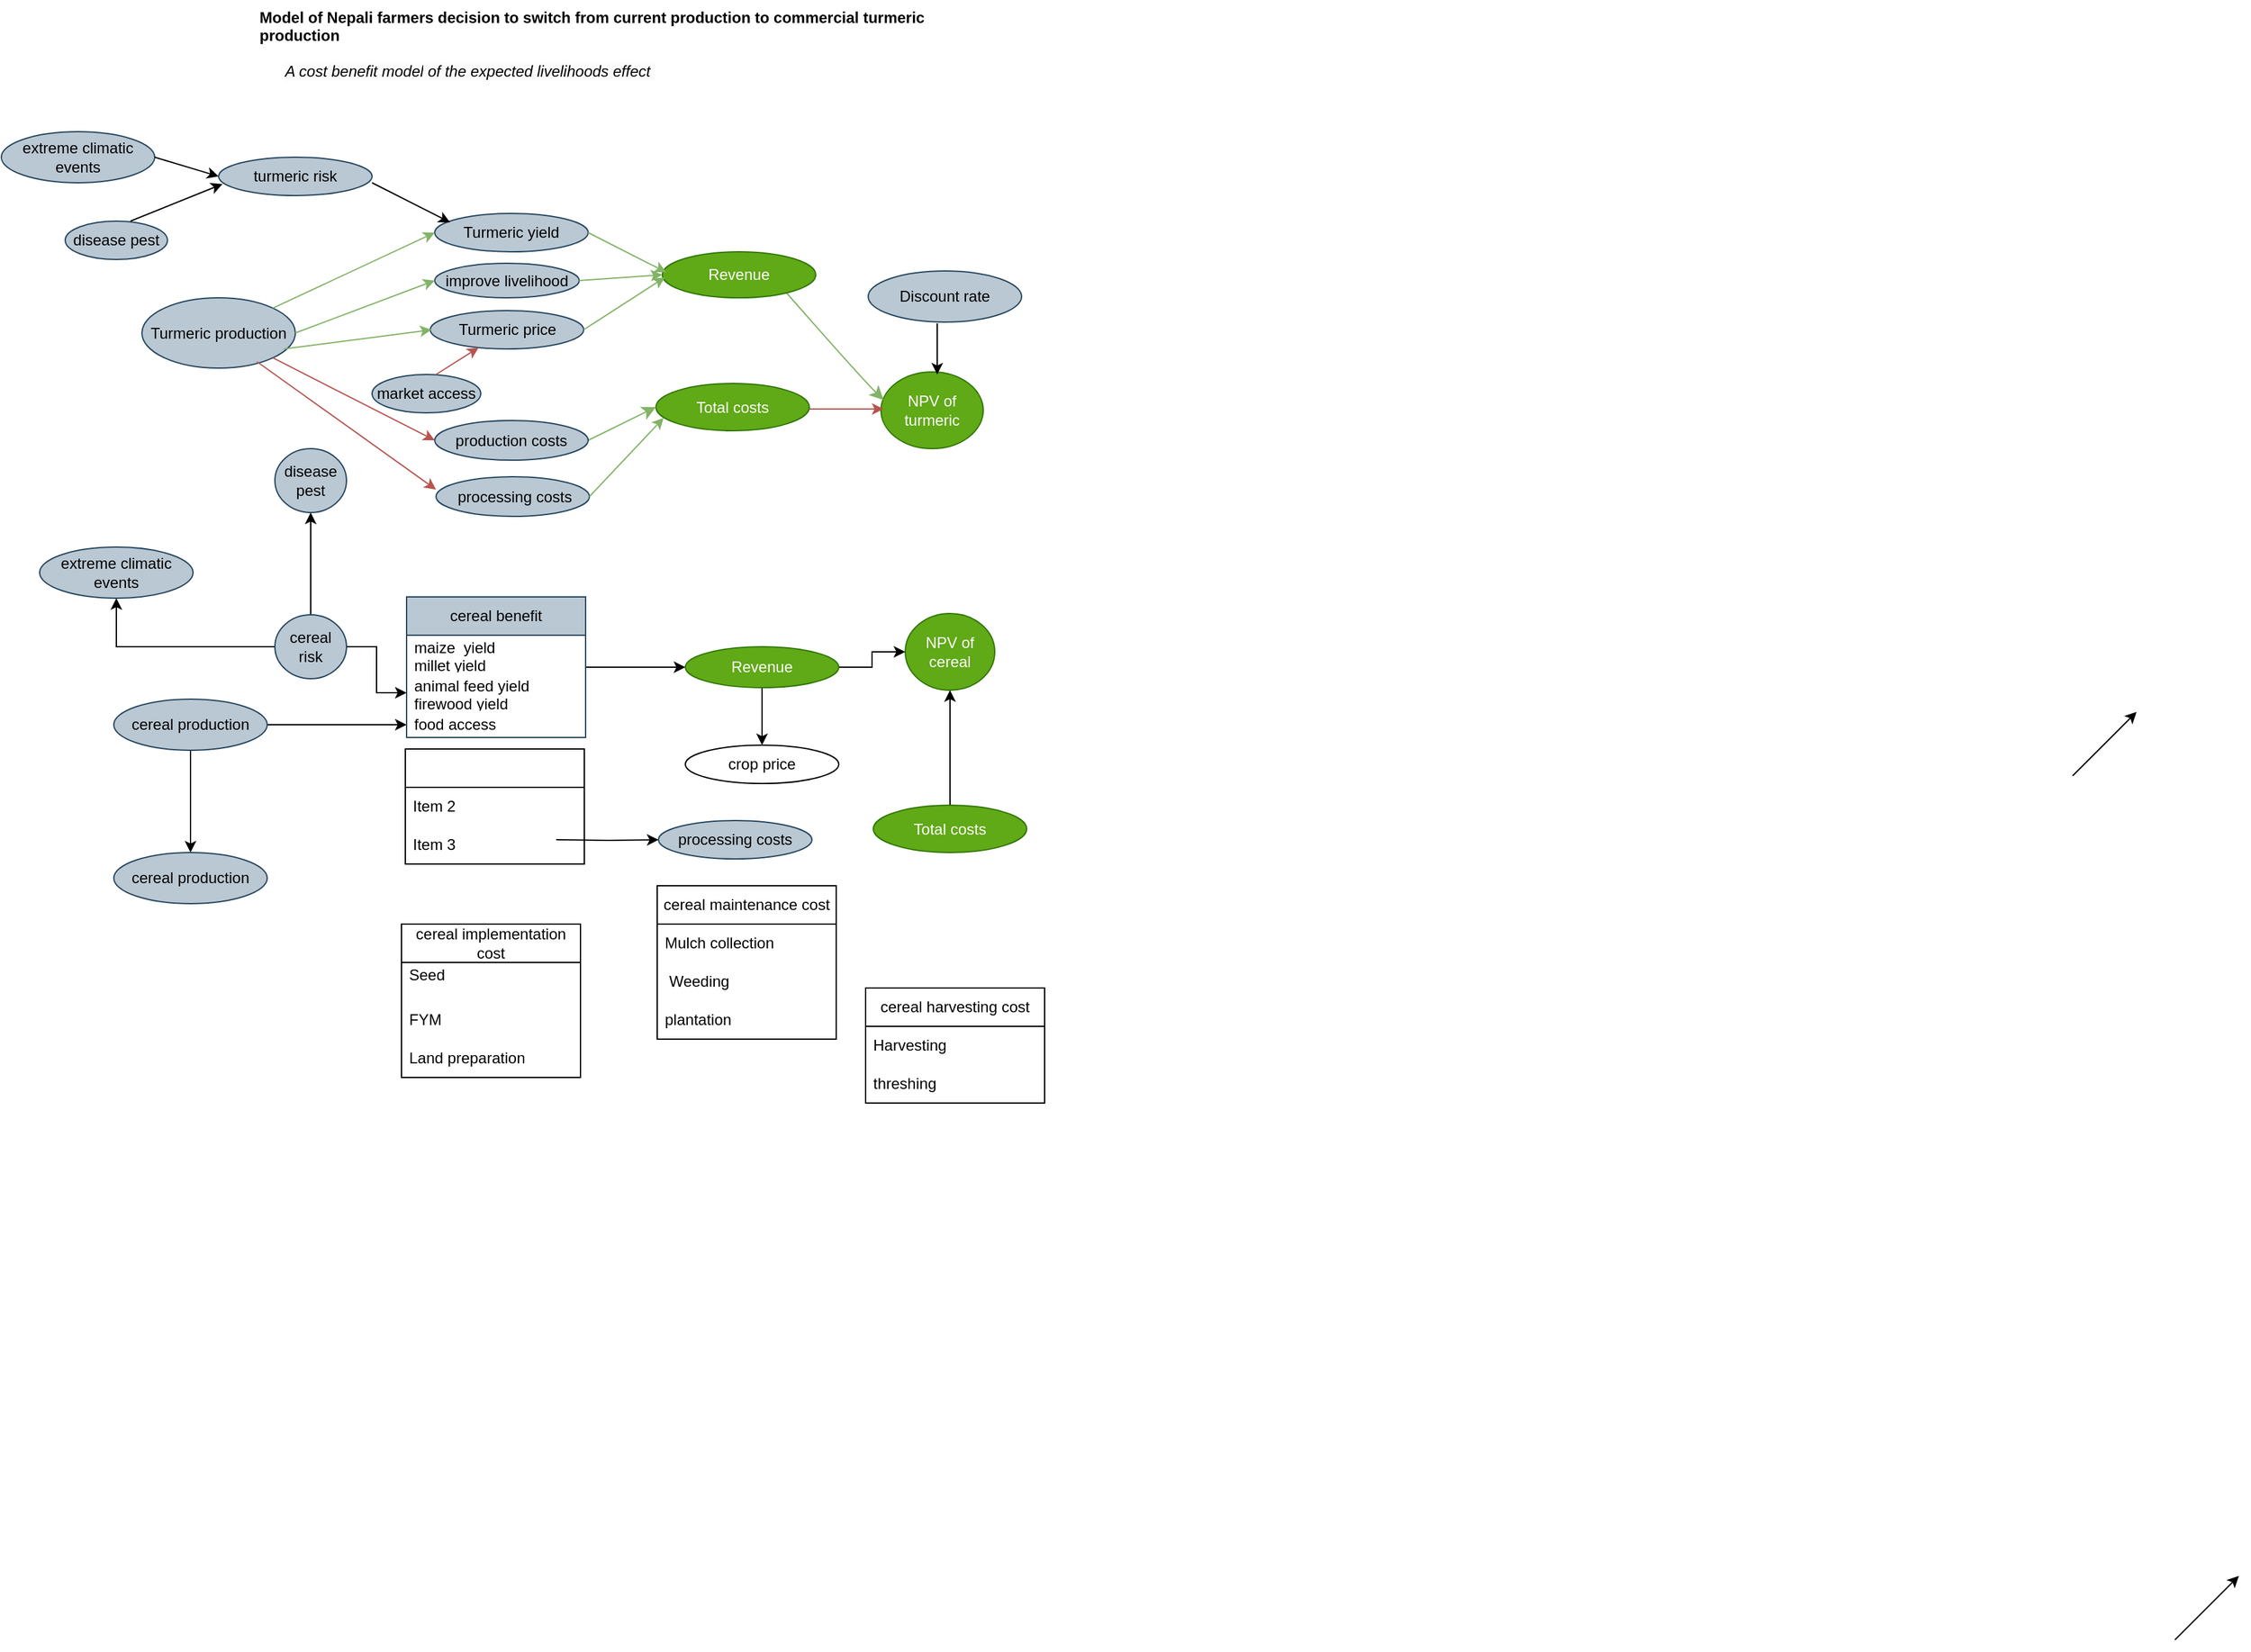 <mxfile version="22.1.8" type="github">
  <diagram id="RfpzjJQe_nUU93gx4Dxn" name="Page-1">
    <mxGraphModel dx="954" dy="647" grid="1" gridSize="10" guides="1" tooltips="1" connect="1" arrows="1" fold="1" page="1" pageScale="1" pageWidth="850" pageHeight="1100" background="none" math="0" shadow="0">
      <root>
        <mxCell id="0" />
        <mxCell id="1" parent="0" />
        <mxCell id="qbSNNWnGffYOng-eK7Mu-39" value="" style="edgeStyle=orthogonalEdgeStyle;rounded=0;orthogonalLoop=1;jettySize=auto;html=1;" parent="1" source="vRBI4vWx7eo8pq1-qWPK-1" target="qbSNNWnGffYOng-eK7Mu-26" edge="1">
          <mxGeometry relative="1" as="geometry" />
        </mxCell>
        <mxCell id="qbSNNWnGffYOng-eK7Mu-47" value="" style="edgeStyle=orthogonalEdgeStyle;rounded=0;orthogonalLoop=1;jettySize=auto;html=1;" parent="1" source="vRBI4vWx7eo8pq1-qWPK-1" target="qbSNNWnGffYOng-eK7Mu-46" edge="1">
          <mxGeometry relative="1" as="geometry" />
        </mxCell>
        <mxCell id="vRBI4vWx7eo8pq1-qWPK-1" value="cereal production" style="ellipse;whiteSpace=wrap;html=1;fontSize=12;strokeWidth=1;fillColor=#bac8d3;strokeColor=#23445d;" parent="1" vertex="1">
          <mxGeometry x="838" y="564" width="120" height="40" as="geometry" />
        </mxCell>
        <mxCell id="vRBI4vWx7eo8pq1-qWPK-2" value="Model of Nepali farmers decision to switch from current production to commercial turmeric production" style="text;whiteSpace=wrap;fontSize=12;fontStyle=1;strokeWidth=1;" parent="1" vertex="1">
          <mxGeometry x="950" y="17" width="560" height="60" as="geometry" />
        </mxCell>
        <mxCell id="vRBI4vWx7eo8pq1-qWPK-3" value="&lt;span style=&quot;color: rgb(0, 0, 0); font-family: Helvetica; font-size: 12px; font-style: italic; font-variant-ligatures: normal; font-variant-caps: normal; letter-spacing: normal; orphans: 2; text-align: left; text-indent: 0px; text-transform: none; widows: 2; word-spacing: 0px; -webkit-text-stroke-width: 0px; background-color: rgb(251, 251, 251); text-decoration-thickness: initial; float: none; display: inline !important;&quot;&gt;A cost benefit model&lt;/span&gt;&lt;span style=&quot;color: rgb(0, 0, 0); font-family: Helvetica; font-size: 12px; font-style: italic; font-variant-ligatures: normal; font-variant-caps: normal; letter-spacing: normal; orphans: 2; text-align: left; text-indent: 0px; text-transform: none; widows: 2; word-spacing: 0px; -webkit-text-stroke-width: 0px; background-color: rgb(251, 251, 251); text-decoration-thickness: initial; float: none; display: inline !important;&quot;&gt;&amp;nbsp;of the expected livelihoods effect&amp;nbsp;&lt;/span&gt;" style="text;whiteSpace=wrap;html=1;fontSize=12;fontStyle=0;strokeWidth=1;" parent="1" vertex="1">
          <mxGeometry x="970" y="59" width="450" height="40" as="geometry" />
        </mxCell>
        <mxCell id="vRBI4vWx7eo8pq1-qWPK-4" value="Turmeric production" style="ellipse;whiteSpace=wrap;html=1;fontSize=12;strokeWidth=1;fillColor=#bac8d3;strokeColor=#23445d;" parent="1" vertex="1">
          <mxGeometry x="860" y="250" width="120" height="55" as="geometry" />
        </mxCell>
        <mxCell id="vRBI4vWx7eo8pq1-qWPK-5" value="NPV of turmeric" style="ellipse;whiteSpace=wrap;html=1;fontSize=12;strokeWidth=1;fillColor=#60a917;fontColor=#ffffff;strokeColor=#2D7600;" parent="1" vertex="1">
          <mxGeometry x="1438" y="308" width="80" height="60" as="geometry" />
        </mxCell>
        <mxCell id="qbSNNWnGffYOng-eK7Mu-48" value="" style="edgeStyle=orthogonalEdgeStyle;rounded=0;orthogonalLoop=1;jettySize=auto;html=1;" parent="1" source="vRBI4vWx7eo8pq1-qWPK-8" target="qbSNNWnGffYOng-eK7Mu-25" edge="1">
          <mxGeometry relative="1" as="geometry" />
        </mxCell>
        <mxCell id="qbSNNWnGffYOng-eK7Mu-49" value="" style="edgeStyle=orthogonalEdgeStyle;rounded=0;orthogonalLoop=1;jettySize=auto;html=1;" parent="1" source="vRBI4vWx7eo8pq1-qWPK-8" target="Bm_euUfFgAgu9yLUH32F-35" edge="1">
          <mxGeometry relative="1" as="geometry" />
        </mxCell>
        <mxCell id="qbSNNWnGffYOng-eK7Mu-51" value="" style="edgeStyle=orthogonalEdgeStyle;rounded=0;orthogonalLoop=1;jettySize=auto;html=1;" parent="1" source="vRBI4vWx7eo8pq1-qWPK-8" target="qbSNNWnGffYOng-eK7Mu-50" edge="1">
          <mxGeometry relative="1" as="geometry" />
        </mxCell>
        <mxCell id="vRBI4vWx7eo8pq1-qWPK-8" value="cereal risk" style="ellipse;whiteSpace=wrap;html=1;fontSize=12;strokeWidth=1;labelBackgroundColor=none;fillColor=#bac8d3;strokeColor=#23445d;" parent="1" vertex="1">
          <mxGeometry x="964" y="498" width="56" height="50" as="geometry" />
        </mxCell>
        <mxCell id="vRBI4vWx7eo8pq1-qWPK-16" style="edgeStyle=none;curved=1;rounded=0;orthogonalLoop=1;jettySize=auto;html=1;fontSize=12;startSize=8;endSize=8;entryX=0;entryY=0.5;entryDx=0;entryDy=0;strokeWidth=1;exitX=1;exitY=0.5;exitDx=0;exitDy=0;fillColor=#d5e8d4;gradientColor=#97d077;strokeColor=#82b366;" parent="1" source="7G__n_sAWaHiesUCzbCm-17" target="Bm_euUfFgAgu9yLUH32F-1" edge="1">
          <mxGeometry relative="1" as="geometry">
            <mxPoint x="1388.401" y="364.958" as="sourcePoint" />
          </mxGeometry>
        </mxCell>
        <mxCell id="vRBI4vWx7eo8pq1-qWPK-23" style="edgeStyle=none;curved=1;rounded=0;orthogonalLoop=1;jettySize=auto;html=1;fontSize=12;startSize=8;endSize=8;strokeWidth=1;fillColor=#d5e8d4;gradientColor=#97d077;strokeColor=#82b366;" parent="1" edge="1">
          <mxGeometry relative="1" as="geometry">
            <Array as="points">
              <mxPoint x="1420" y="310" />
            </Array>
            <mxPoint x="1350" y="230" as="sourcePoint" />
            <mxPoint x="1440" y="330" as="targetPoint" />
          </mxGeometry>
        </mxCell>
        <mxCell id="vRBI4vWx7eo8pq1-qWPK-17" style="edgeStyle=none;curved=1;rounded=0;orthogonalLoop=1;jettySize=auto;html=1;entryX=0;entryY=0.5;entryDx=0;entryDy=0;fontSize=12;startSize=8;endSize=8;strokeWidth=1;" parent="1" source="vRBI4vWx7eo8pq1-qWPK-4" target="vRBI4vWx7eo8pq1-qWPK-4" edge="1">
          <mxGeometry relative="1" as="geometry" />
        </mxCell>
        <mxCell id="vRBI4vWx7eo8pq1-qWPK-29" value="NPV of cereal" style="ellipse;whiteSpace=wrap;html=1;fontSize=12;strokeWidth=1;fillColor=#60a917;fontColor=#ffffff;strokeColor=#2D7600;" parent="1" vertex="1">
          <mxGeometry x="1457" y="497" width="70" height="60" as="geometry" />
        </mxCell>
        <mxCell id="3mBVgCStBCej63vjiRxV-3" value="improve livelihood" style="ellipse;whiteSpace=wrap;html=1;fillColor=#bac8d3;strokeColor=#23445d;" parent="1" vertex="1">
          <mxGeometry x="1089" y="223" width="113" height="27" as="geometry" />
        </mxCell>
        <mxCell id="3mBVgCStBCej63vjiRxV-9" value="" style="endArrow=classic;html=1;rounded=0;exitX=1;exitY=0.5;exitDx=0;exitDy=0;entryX=0;entryY=0.5;entryDx=0;entryDy=0;fillColor=#d5e8d4;gradientColor=#97d077;strokeColor=#82b366;" parent="1" source="3mBVgCStBCej63vjiRxV-3" target="Bm_euUfFgAgu9yLUH32F-5" edge="1">
          <mxGeometry width="50" height="50" relative="1" as="geometry">
            <mxPoint x="1381" y="359" as="sourcePoint" />
            <mxPoint x="1450" y="330" as="targetPoint" />
          </mxGeometry>
        </mxCell>
        <mxCell id="I3U8tqW1mATDwWrFV4v6-3" value="market access" style="ellipse;whiteSpace=wrap;html=1;labelBackgroundColor=none;fillColor=#bac8d3;strokeColor=#23445d;" parent="1" vertex="1">
          <mxGeometry x="1040" y="310" width="85" height="30" as="geometry" />
        </mxCell>
        <mxCell id="qbSNNWnGffYOng-eK7Mu-58" value="" style="edgeStyle=orthogonalEdgeStyle;rounded=0;orthogonalLoop=1;jettySize=auto;html=1;" parent="1" target="qbSNNWnGffYOng-eK7Mu-57" edge="1">
          <mxGeometry relative="1" as="geometry">
            <mxPoint x="1184" y="674" as="sourcePoint" />
          </mxGeometry>
        </mxCell>
        <mxCell id="I3U8tqW1mATDwWrFV4v6-9" value="&amp;nbsp;processing costs" style="ellipse;whiteSpace=wrap;html=1;fillColor=#bac8d3;strokeColor=#23445d;" parent="1" vertex="1">
          <mxGeometry x="1090" y="390" width="120" height="31" as="geometry" />
        </mxCell>
        <mxCell id="I3U8tqW1mATDwWrFV4v6-13" value="" style="endArrow=classic;html=1;rounded=0;fillColor=#f8cecc;gradientColor=#ea6b66;strokeColor=#b85450;" parent="1" edge="1">
          <mxGeometry width="50" height="50" relative="1" as="geometry">
            <mxPoint x="1382" y="337" as="sourcePoint" />
            <mxPoint x="1440" y="337" as="targetPoint" />
          </mxGeometry>
        </mxCell>
        <mxCell id="7G__n_sAWaHiesUCzbCm-1" value="extreme climatic events" style="ellipse;whiteSpace=wrap;html=1;fillColor=#bac8d3;strokeColor=#23445d;" parent="1" vertex="1">
          <mxGeometry x="750" y="120" width="120" height="40" as="geometry" />
        </mxCell>
        <mxCell id="7G__n_sAWaHiesUCzbCm-17" value="production costs" style="ellipse;whiteSpace=wrap;html=1;fillColor=#bac8d3;strokeColor=#23445d;" parent="1" vertex="1">
          <mxGeometry x="1089" y="346" width="120" height="31" as="geometry" />
        </mxCell>
        <mxCell id="Bm_euUfFgAgu9yLUH32F-9" style="edgeStyle=orthogonalEdgeStyle;rounded=0;orthogonalLoop=1;jettySize=auto;html=1;exitX=0.5;exitY=1;exitDx=0;exitDy=0;" parent="1" source="Bm_euUfFgAgu9yLUH32F-1" edge="1">
          <mxGeometry relative="1" as="geometry">
            <mxPoint x="1317" y="330" as="targetPoint" />
          </mxGeometry>
        </mxCell>
        <mxCell id="Bm_euUfFgAgu9yLUH32F-1" value="Total costs" style="ellipse;whiteSpace=wrap;html=1;fillColor=#60a917;fontColor=#ffffff;strokeColor=#2D7600;" parent="1" vertex="1">
          <mxGeometry x="1262" y="317" width="120" height="37" as="geometry" />
        </mxCell>
        <mxCell id="Bm_euUfFgAgu9yLUH32F-2" value="Turmeric yield" style="ellipse;whiteSpace=wrap;html=1;fillColor=#bac8d3;strokeColor=#23445d;" parent="1" vertex="1">
          <mxGeometry x="1089" y="184" width="120" height="30" as="geometry" />
        </mxCell>
        <mxCell id="Bm_euUfFgAgu9yLUH32F-3" value="Turmeric price" style="ellipse;whiteSpace=wrap;html=1;fillColor=#bac8d3;strokeColor=#23445d;" parent="1" vertex="1">
          <mxGeometry x="1085.5" y="260" width="120" height="30" as="geometry" />
        </mxCell>
        <mxCell id="Bm_euUfFgAgu9yLUH32F-4" value="turmeric risk" style="ellipse;whiteSpace=wrap;html=1;fillColor=#bac8d3;strokeColor=#23445d;" parent="1" vertex="1">
          <mxGeometry x="920" y="140" width="120" height="30" as="geometry" />
        </mxCell>
        <mxCell id="Bm_euUfFgAgu9yLUH32F-5" value="Revenue" style="ellipse;whiteSpace=wrap;html=1;fillColor=#60a917;fontColor=#ffffff;strokeColor=#2D7600;" parent="1" vertex="1">
          <mxGeometry x="1267" y="214" width="120" height="36" as="geometry" />
        </mxCell>
        <mxCell id="qbSNNWnGffYOng-eK7Mu-43" value="" style="edgeStyle=orthogonalEdgeStyle;rounded=0;orthogonalLoop=1;jettySize=auto;html=1;" parent="1" source="Bm_euUfFgAgu9yLUH32F-6" target="qbSNNWnGffYOng-eK7Mu-44" edge="1">
          <mxGeometry relative="1" as="geometry">
            <mxPoint x="1345" y="610" as="targetPoint" />
          </mxGeometry>
        </mxCell>
        <mxCell id="qbSNNWnGffYOng-eK7Mu-45" value="" style="edgeStyle=orthogonalEdgeStyle;rounded=0;orthogonalLoop=1;jettySize=auto;html=1;" parent="1" source="Bm_euUfFgAgu9yLUH32F-6" target="vRBI4vWx7eo8pq1-qWPK-29" edge="1">
          <mxGeometry relative="1" as="geometry" />
        </mxCell>
        <mxCell id="Bm_euUfFgAgu9yLUH32F-6" value="Revenue" style="ellipse;whiteSpace=wrap;html=1;fillColor=#60a917;fontColor=#ffffff;strokeColor=#2D7600;" parent="1" vertex="1">
          <mxGeometry x="1285" y="523" width="120" height="32" as="geometry" />
        </mxCell>
        <mxCell id="Bm_euUfFgAgu9yLUH32F-8" value="Discount rate" style="ellipse;whiteSpace=wrap;html=1;fillColor=#bac8d3;strokeColor=#23445d;" parent="1" vertex="1">
          <mxGeometry x="1428" y="229" width="120" height="40" as="geometry" />
        </mxCell>
        <mxCell id="Bm_euUfFgAgu9yLUH32F-12" value="" style="endArrow=classic;html=1;rounded=0;exitX=1;exitY=0.5;exitDx=0;exitDy=0;entryX=0.025;entryY=0.444;entryDx=0;entryDy=0;entryPerimeter=0;fillColor=#d5e8d4;gradientColor=#97d077;strokeColor=#82b366;" parent="1" source="Bm_euUfFgAgu9yLUH32F-2" target="Bm_euUfFgAgu9yLUH32F-5" edge="1">
          <mxGeometry width="50" height="50" relative="1" as="geometry">
            <mxPoint x="1200" y="480" as="sourcePoint" />
            <mxPoint x="1260" y="220" as="targetPoint" />
          </mxGeometry>
        </mxCell>
        <mxCell id="Bm_euUfFgAgu9yLUH32F-14" value="" style="endArrow=classic;html=1;rounded=0;fillColor=#d5e8d4;gradientColor=#97d077;strokeColor=#82b366;entryX=0;entryY=0.5;entryDx=0;entryDy=0;exitX=1;exitY=0.5;exitDx=0;exitDy=0;" parent="1" source="Bm_euUfFgAgu9yLUH32F-3" edge="1">
          <mxGeometry width="50" height="50" relative="1" as="geometry">
            <mxPoint x="1199.98" y="282.98" as="sourcePoint" />
            <mxPoint x="1269" y="234" as="targetPoint" />
          </mxGeometry>
        </mxCell>
        <mxCell id="Bm_euUfFgAgu9yLUH32F-17" value="" style="endArrow=classic;html=1;rounded=0;exitX=1;exitY=0.5;exitDx=0;exitDy=0;fillColor=#d5e8d4;gradientColor=#97d077;strokeColor=#82b366;entryX=0.05;entryY=0.73;entryDx=0;entryDy=0;entryPerimeter=0;" parent="1" source="I3U8tqW1mATDwWrFV4v6-9" target="Bm_euUfFgAgu9yLUH32F-1" edge="1">
          <mxGeometry width="50" height="50" relative="1" as="geometry">
            <mxPoint x="1214" y="397" as="sourcePoint" />
            <mxPoint x="1264" y="347" as="targetPoint" />
          </mxGeometry>
        </mxCell>
        <mxCell id="Bm_euUfFgAgu9yLUH32F-22" value="" style="endArrow=classic;html=1;rounded=0;entryX=0;entryY=0.5;entryDx=0;entryDy=0;fillColor=#d5e8d4;gradientColor=#97d077;strokeColor=#82b366;exitX=1;exitY=0;exitDx=0;exitDy=0;" parent="1" source="vRBI4vWx7eo8pq1-qWPK-4" target="Bm_euUfFgAgu9yLUH32F-2" edge="1">
          <mxGeometry width="50" height="50" relative="1" as="geometry">
            <mxPoint x="970" y="260" as="sourcePoint" />
            <mxPoint x="1039" y="228" as="targetPoint" />
          </mxGeometry>
        </mxCell>
        <mxCell id="Bm_euUfFgAgu9yLUH32F-24" value="" style="endArrow=classic;html=1;rounded=0;" parent="1" edge="1">
          <mxGeometry width="50" height="50" relative="1" as="geometry">
            <mxPoint x="2450" y="1300" as="sourcePoint" />
            <mxPoint x="2500" y="1250" as="targetPoint" />
          </mxGeometry>
        </mxCell>
        <mxCell id="Bm_euUfFgAgu9yLUH32F-25" value="" style="endArrow=classic;html=1;rounded=0;entryX=0;entryY=0.5;entryDx=0;entryDy=0;exitX=1;exitY=0.5;exitDx=0;exitDy=0;fillColor=#d5e8d4;gradientColor=#97d077;strokeColor=#82b366;" parent="1" source="vRBI4vWx7eo8pq1-qWPK-4" target="3mBVgCStBCej63vjiRxV-3" edge="1">
          <mxGeometry width="50" height="50" relative="1" as="geometry">
            <mxPoint x="1020" y="307" as="sourcePoint" />
            <mxPoint x="1070" y="257" as="targetPoint" />
          </mxGeometry>
        </mxCell>
        <mxCell id="Bm_euUfFgAgu9yLUH32F-26" value="" style="endArrow=classic;html=1;rounded=0;entryX=0;entryY=0.5;entryDx=0;entryDy=0;fillColor=#d5e8d4;gradientColor=#97d077;strokeColor=#82b366;" parent="1" edge="1">
          <mxGeometry width="50" height="50" relative="1" as="geometry">
            <mxPoint x="971" y="290" as="sourcePoint" />
            <mxPoint x="1086.5" y="275" as="targetPoint" />
          </mxGeometry>
        </mxCell>
        <mxCell id="Bm_euUfFgAgu9yLUH32F-27" value="" style="endArrow=classic;html=1;rounded=0;entryX=0;entryY=0.5;entryDx=0;entryDy=0;exitX=1;exitY=1;exitDx=0;exitDy=0;fillColor=#f8cecc;gradientColor=#ea6b66;strokeColor=#b85450;" parent="1" source="vRBI4vWx7eo8pq1-qWPK-4" target="7G__n_sAWaHiesUCzbCm-17" edge="1">
          <mxGeometry width="50" height="50" relative="1" as="geometry">
            <mxPoint x="980" y="300" as="sourcePoint" />
            <mxPoint x="1093" y="305" as="targetPoint" />
          </mxGeometry>
        </mxCell>
        <mxCell id="Bm_euUfFgAgu9yLUH32F-28" value="" style="endArrow=classic;html=1;rounded=0;entryX=0;entryY=0.323;entryDx=0;entryDy=0;entryPerimeter=0;fillColor=#f8cecc;gradientColor=#ea6b66;strokeColor=#b85450;" parent="1" target="I3U8tqW1mATDwWrFV4v6-9" edge="1">
          <mxGeometry width="50" height="50" relative="1" as="geometry">
            <mxPoint x="950" y="300" as="sourcePoint" />
            <mxPoint x="1090" y="380" as="targetPoint" />
          </mxGeometry>
        </mxCell>
        <mxCell id="Bm_euUfFgAgu9yLUH32F-31" value="" style="endArrow=classic;html=1;rounded=0;exitX=1;exitY=0.5;exitDx=0;exitDy=0;entryX=0.025;entryY=0.444;entryDx=0;entryDy=0;entryPerimeter=0;" parent="1" edge="1">
          <mxGeometry width="50" height="50" relative="1" as="geometry">
            <mxPoint x="1040" y="160" as="sourcePoint" />
            <mxPoint x="1101" y="191" as="targetPoint" />
          </mxGeometry>
        </mxCell>
        <mxCell id="Bm_euUfFgAgu9yLUH32F-32" value="" style="endArrow=classic;html=1;rounded=0;" parent="1" edge="1">
          <mxGeometry width="50" height="50" relative="1" as="geometry">
            <mxPoint x="2370" y="624" as="sourcePoint" />
            <mxPoint x="2420" y="574" as="targetPoint" />
          </mxGeometry>
        </mxCell>
        <mxCell id="Bm_euUfFgAgu9yLUH32F-34" value="" style="endArrow=classic;html=1;rounded=0;" parent="1" edge="1">
          <mxGeometry width="50" height="50" relative="1" as="geometry">
            <mxPoint x="1482" y="270" as="sourcePoint" />
            <mxPoint x="1482" y="310" as="targetPoint" />
          </mxGeometry>
        </mxCell>
        <mxCell id="Bm_euUfFgAgu9yLUH32F-35" value="extreme climatic events" style="ellipse;whiteSpace=wrap;html=1;fillColor=#bac8d3;strokeColor=#23445d;" parent="1" vertex="1">
          <mxGeometry x="780" y="445" width="120" height="40" as="geometry" />
        </mxCell>
        <mxCell id="Bm_euUfFgAgu9yLUH32F-36" value="disease pest" style="ellipse;whiteSpace=wrap;html=1;fillColor=#bac8d3;strokeColor=#23445d;" parent="1" vertex="1">
          <mxGeometry x="800" y="190" width="80" height="30" as="geometry" />
        </mxCell>
        <mxCell id="Bm_euUfFgAgu9yLUH32F-37" value="" style="endArrow=classic;html=1;rounded=0;exitX=0.638;exitY=-0.033;exitDx=0;exitDy=0;exitPerimeter=0;" parent="1" edge="1">
          <mxGeometry width="50" height="50" relative="1" as="geometry">
            <mxPoint x="851.04" y="190.01" as="sourcePoint" />
            <mxPoint x="923" y="161" as="targetPoint" />
          </mxGeometry>
        </mxCell>
        <mxCell id="Bm_euUfFgAgu9yLUH32F-38" value="" style="endArrow=classic;html=1;rounded=0;exitX=1;exitY=0.5;exitDx=0;exitDy=0;entryX=0;entryY=0.5;entryDx=0;entryDy=0;" parent="1" source="7G__n_sAWaHiesUCzbCm-1" target="Bm_euUfFgAgu9yLUH32F-4" edge="1">
          <mxGeometry width="50" height="50" relative="1" as="geometry">
            <mxPoint x="860" y="153.5" as="sourcePoint" />
            <mxPoint x="912" y="126.5" as="targetPoint" />
          </mxGeometry>
        </mxCell>
        <mxCell id="qbSNNWnGffYOng-eK7Mu-56" value="" style="edgeStyle=orthogonalEdgeStyle;rounded=0;orthogonalLoop=1;jettySize=auto;html=1;" parent="1" source="Bm_euUfFgAgu9yLUH32F-40" target="vRBI4vWx7eo8pq1-qWPK-29" edge="1">
          <mxGeometry relative="1" as="geometry" />
        </mxCell>
        <mxCell id="Bm_euUfFgAgu9yLUH32F-40" value="Total costs" style="ellipse;whiteSpace=wrap;html=1;fillColor=#60a917;fontColor=#ffffff;strokeColor=#2D7600;" parent="1" vertex="1">
          <mxGeometry x="1432" y="647" width="120" height="37" as="geometry" />
        </mxCell>
        <mxCell id="i7Rf-cfsUxJR0qFQFHhd-2" value="" style="endArrow=classic;html=1;rounded=0;fillColor=#f8cecc;gradientColor=#ea6b66;strokeColor=#b85450;" parent="1" target="Bm_euUfFgAgu9yLUH32F-3" edge="1">
          <mxGeometry width="50" height="50" relative="1" as="geometry">
            <mxPoint x="1090" y="310" as="sourcePoint" />
            <mxPoint x="1100" y="410" as="targetPoint" />
          </mxGeometry>
        </mxCell>
        <mxCell id="qbSNNWnGffYOng-eK7Mu-16" style="edgeStyle=orthogonalEdgeStyle;rounded=0;orthogonalLoop=1;jettySize=auto;html=1;exitX=0.5;exitY=1;exitDx=0;exitDy=0;" parent="1" edge="1">
          <mxGeometry relative="1" as="geometry">
            <mxPoint x="1127" y="641" as="sourcePoint" />
            <mxPoint x="1127" y="641" as="targetPoint" />
          </mxGeometry>
        </mxCell>
        <mxCell id="qbSNNWnGffYOng-eK7Mu-41" value="" style="edgeStyle=orthogonalEdgeStyle;rounded=0;orthogonalLoop=1;jettySize=auto;html=1;" parent="1" source="qbSNNWnGffYOng-eK7Mu-23" target="Bm_euUfFgAgu9yLUH32F-6" edge="1">
          <mxGeometry relative="1" as="geometry" />
        </mxCell>
        <mxCell id="qbSNNWnGffYOng-eK7Mu-23" value="cereal benefit" style="swimlane;fontStyle=0;childLayout=stackLayout;horizontal=1;startSize=30;horizontalStack=0;resizeParent=1;resizeParentMax=0;resizeLast=0;collapsible=1;marginBottom=0;whiteSpace=wrap;html=1;fillColor=#bac8d3;strokeColor=#23445d;" parent="1" vertex="1">
          <mxGeometry x="1067" y="484" width="140" height="110" as="geometry">
            <mxRectangle x="627" y="360" width="80" height="30" as="alternateBounds" />
          </mxGeometry>
        </mxCell>
        <mxCell id="qbSNNWnGffYOng-eK7Mu-24" value="maize &amp;nbsp;yield &lt;br&gt;millet yield" style="text;strokeColor=none;fillColor=none;align=left;verticalAlign=middle;spacingLeft=4;spacingRight=4;overflow=hidden;points=[[0,0.5,0,0,0],[1,0.5,0,0,0]];portConstraint=eastwest;rotatable=0;whiteSpace=wrap;html=1;" parent="qbSNNWnGffYOng-eK7Mu-23" vertex="1">
          <mxGeometry y="30" width="140" height="30" as="geometry" />
        </mxCell>
        <mxCell id="qbSNNWnGffYOng-eK7Mu-25" value="animal feed yield firewood yield" style="text;strokeColor=none;fillColor=none;align=left;verticalAlign=middle;spacingLeft=4;spacingRight=4;overflow=hidden;points=[[0,0.5],[1,0.5]];portConstraint=eastwest;rotatable=0;whiteSpace=wrap;html=1;" parent="qbSNNWnGffYOng-eK7Mu-23" vertex="1">
          <mxGeometry y="60" width="140" height="30" as="geometry" />
        </mxCell>
        <mxCell id="qbSNNWnGffYOng-eK7Mu-26" value="food access" style="text;strokeColor=none;fillColor=none;align=left;verticalAlign=middle;spacingLeft=4;spacingRight=4;overflow=hidden;points=[[0,0.5],[1,0.5]];portConstraint=eastwest;rotatable=0;whiteSpace=wrap;html=1;" parent="qbSNNWnGffYOng-eK7Mu-23" vertex="1">
          <mxGeometry y="90" width="140" height="20" as="geometry" />
        </mxCell>
        <mxCell id="qbSNNWnGffYOng-eK7Mu-44" value="crop price" style="ellipse;whiteSpace=wrap;html=1;" parent="1" vertex="1">
          <mxGeometry x="1285" y="600" width="120" height="30" as="geometry" />
        </mxCell>
        <mxCell id="qbSNNWnGffYOng-eK7Mu-46" value="cereal production" style="ellipse;whiteSpace=wrap;html=1;fontSize=12;strokeWidth=1;fillColor=#bac8d3;strokeColor=#23445d;" parent="1" vertex="1">
          <mxGeometry x="838" y="684" width="120" height="40" as="geometry" />
        </mxCell>
        <mxCell id="qbSNNWnGffYOng-eK7Mu-50" value="disease pest" style="ellipse;whiteSpace=wrap;html=1;fontSize=12;strokeWidth=1;labelBackgroundColor=none;fillColor=#bac8d3;strokeColor=#23445d;" parent="1" vertex="1">
          <mxGeometry x="964" y="368" width="56" height="50" as="geometry" />
        </mxCell>
        <mxCell id="qbSNNWnGffYOng-eK7Mu-57" value="processing costs" style="ellipse;whiteSpace=wrap;html=1;fillColor=#bac8d3;strokeColor=#23445d;" parent="1" vertex="1">
          <mxGeometry x="1264" y="659" width="120" height="30" as="geometry" />
        </mxCell>
        <mxCell id="qbSNNWnGffYOng-eK7Mu-59" value="cereal implementation cost" style="swimlane;fontStyle=0;childLayout=stackLayout;horizontal=1;startSize=30;horizontalStack=0;resizeParent=1;resizeParentMax=0;resizeLast=0;collapsible=1;marginBottom=0;whiteSpace=wrap;html=1;" parent="1" vertex="1">
          <mxGeometry x="1063" y="740" width="140" height="120" as="geometry" />
        </mxCell>
        <mxCell id="qbSNNWnGffYOng-eK7Mu-60" value="Seed &amp;nbsp;&amp;nbsp;&lt;br&gt;&amp;nbsp;" style="text;strokeColor=none;fillColor=none;align=left;verticalAlign=middle;spacingLeft=4;spacingRight=4;overflow=hidden;points=[[0,0.5],[1,0.5]];portConstraint=eastwest;rotatable=0;whiteSpace=wrap;html=1;" parent="qbSNNWnGffYOng-eK7Mu-59" vertex="1">
          <mxGeometry y="30" width="140" height="30" as="geometry" />
        </mxCell>
        <mxCell id="qbSNNWnGffYOng-eK7Mu-61" value="FYM" style="text;strokeColor=none;fillColor=none;align=left;verticalAlign=middle;spacingLeft=4;spacingRight=4;overflow=hidden;points=[[0,0.5],[1,0.5]];portConstraint=eastwest;rotatable=0;whiteSpace=wrap;html=1;" parent="qbSNNWnGffYOng-eK7Mu-59" vertex="1">
          <mxGeometry y="60" width="140" height="30" as="geometry" />
        </mxCell>
        <mxCell id="qbSNNWnGffYOng-eK7Mu-62" value="Land preparation" style="text;strokeColor=none;fillColor=none;align=left;verticalAlign=middle;spacingLeft=4;spacingRight=4;overflow=hidden;points=[[0,0.5],[1,0.5]];portConstraint=eastwest;rotatable=0;whiteSpace=wrap;html=1;" parent="qbSNNWnGffYOng-eK7Mu-59" vertex="1">
          <mxGeometry y="90" width="140" height="30" as="geometry" />
        </mxCell>
        <mxCell id="qbSNNWnGffYOng-eK7Mu-63" value="" style="swimlane;fontStyle=0;childLayout=stackLayout;horizontal=1;startSize=30;horizontalStack=0;resizeParent=1;resizeParentMax=0;resizeLast=0;collapsible=1;marginBottom=0;whiteSpace=wrap;html=1;" parent="1" vertex="1">
          <mxGeometry x="1066" y="603" width="140" height="90" as="geometry" />
        </mxCell>
        <mxCell id="qbSNNWnGffYOng-eK7Mu-65" value="Item 2" style="text;strokeColor=none;fillColor=none;align=left;verticalAlign=middle;spacingLeft=4;spacingRight=4;overflow=hidden;points=[[0,0.5],[1,0.5]];portConstraint=eastwest;rotatable=0;whiteSpace=wrap;html=1;" parent="qbSNNWnGffYOng-eK7Mu-63" vertex="1">
          <mxGeometry y="30" width="140" height="30" as="geometry" />
        </mxCell>
        <mxCell id="qbSNNWnGffYOng-eK7Mu-66" value="Item 3" style="text;strokeColor=none;fillColor=none;align=left;verticalAlign=middle;spacingLeft=4;spacingRight=4;overflow=hidden;points=[[0,0.5],[1,0.5]];portConstraint=eastwest;rotatable=0;whiteSpace=wrap;html=1;" parent="qbSNNWnGffYOng-eK7Mu-63" vertex="1">
          <mxGeometry y="60" width="140" height="30" as="geometry" />
        </mxCell>
        <mxCell id="P7z4gR5DvrRTQaax9_9S-4" value="cereal maintenance cost" style="swimlane;fontStyle=0;childLayout=stackLayout;horizontal=1;startSize=30;horizontalStack=0;resizeParent=1;resizeParentMax=0;resizeLast=0;collapsible=1;marginBottom=0;whiteSpace=wrap;html=1;" parent="1" vertex="1">
          <mxGeometry x="1263" y="710" width="140" height="120" as="geometry" />
        </mxCell>
        <mxCell id="P7z4gR5DvrRTQaax9_9S-5" value="Mulch collection" style="text;strokeColor=none;fillColor=none;align=left;verticalAlign=middle;spacingLeft=4;spacingRight=4;overflow=hidden;points=[[0,0.5],[1,0.5]];portConstraint=eastwest;rotatable=0;whiteSpace=wrap;html=1;" parent="P7z4gR5DvrRTQaax9_9S-4" vertex="1">
          <mxGeometry y="30" width="140" height="30" as="geometry" />
        </mxCell>
        <mxCell id="P7z4gR5DvrRTQaax9_9S-6" value="&amp;nbsp;Weeding" style="text;strokeColor=none;fillColor=none;align=left;verticalAlign=middle;spacingLeft=4;spacingRight=4;overflow=hidden;points=[[0,0.5],[1,0.5]];portConstraint=eastwest;rotatable=0;whiteSpace=wrap;html=1;" parent="P7z4gR5DvrRTQaax9_9S-4" vertex="1">
          <mxGeometry y="60" width="140" height="30" as="geometry" />
        </mxCell>
        <mxCell id="P7z4gR5DvrRTQaax9_9S-7" value="plantation" style="text;strokeColor=none;fillColor=none;align=left;verticalAlign=middle;spacingLeft=4;spacingRight=4;overflow=hidden;points=[[0,0.5],[1,0.5]];portConstraint=eastwest;rotatable=0;whiteSpace=wrap;html=1;" parent="P7z4gR5DvrRTQaax9_9S-4" vertex="1">
          <mxGeometry y="90" width="140" height="30" as="geometry" />
        </mxCell>
        <mxCell id="P7z4gR5DvrRTQaax9_9S-9" value="cereal harvesting cost" style="swimlane;fontStyle=0;childLayout=stackLayout;horizontal=1;startSize=30;horizontalStack=0;resizeParent=1;resizeParentMax=0;resizeLast=0;collapsible=1;marginBottom=0;whiteSpace=wrap;html=1;" parent="1" vertex="1">
          <mxGeometry x="1426" y="790" width="140" height="90" as="geometry" />
        </mxCell>
        <mxCell id="P7z4gR5DvrRTQaax9_9S-10" value="Harvesting" style="text;strokeColor=none;fillColor=none;align=left;verticalAlign=middle;spacingLeft=4;spacingRight=4;overflow=hidden;points=[[0,0.5],[1,0.5]];portConstraint=eastwest;rotatable=0;whiteSpace=wrap;html=1;" parent="P7z4gR5DvrRTQaax9_9S-9" vertex="1">
          <mxGeometry y="30" width="140" height="30" as="geometry" />
        </mxCell>
        <mxCell id="P7z4gR5DvrRTQaax9_9S-11" value="threshing" style="text;strokeColor=none;fillColor=none;align=left;verticalAlign=middle;spacingLeft=4;spacingRight=4;overflow=hidden;points=[[0,0.5],[1,0.5]];portConstraint=eastwest;rotatable=0;whiteSpace=wrap;html=1;" parent="P7z4gR5DvrRTQaax9_9S-9" vertex="1">
          <mxGeometry y="60" width="140" height="30" as="geometry" />
        </mxCell>
      </root>
    </mxGraphModel>
  </diagram>
</mxfile>
